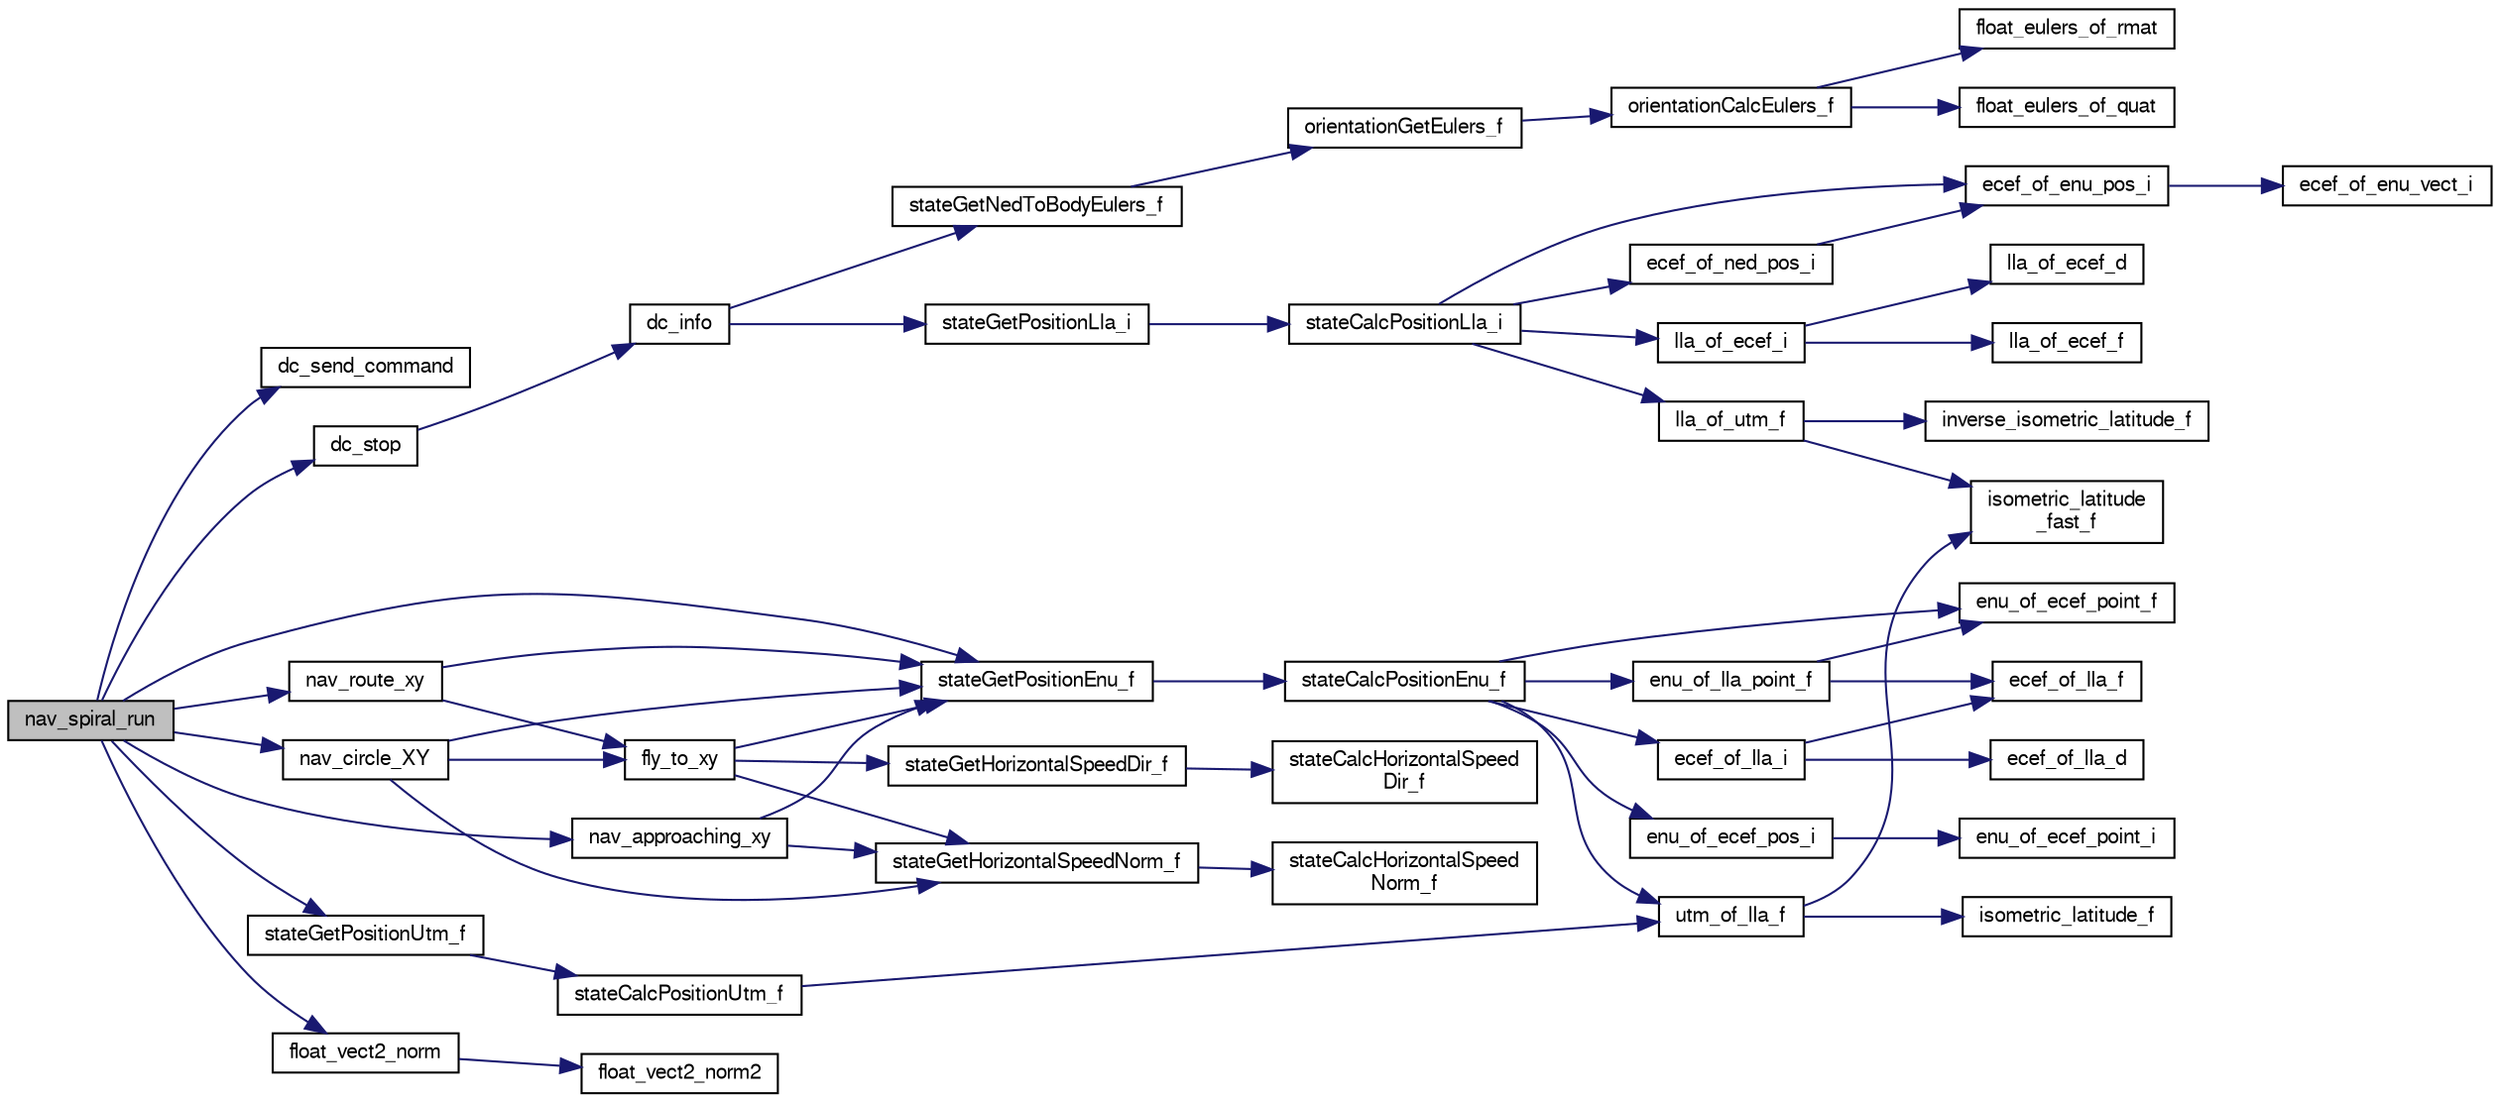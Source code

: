 digraph "nav_spiral_run"
{
  edge [fontname="FreeSans",fontsize="10",labelfontname="FreeSans",labelfontsize="10"];
  node [fontname="FreeSans",fontsize="10",shape=record];
  rankdir="LR";
  Node1 [label="nav_spiral_run",height=0.2,width=0.4,color="black", fillcolor="grey75", style="filled", fontcolor="black"];
  Node1 -> Node2 [color="midnightblue",fontsize="10",style="solid",fontname="FreeSans"];
  Node2 [label="dc_send_command",height=0.2,width=0.4,color="black", fillcolor="white", style="filled",URL="$atmega__i2c__cam__ctrl_8c.html#a833f16388be36136f5d7d173200d5e95",tooltip="Send Command To Camera. "];
  Node1 -> Node3 [color="midnightblue",fontsize="10",style="solid",fontname="FreeSans"];
  Node3 [label="dc_stop",height=0.2,width=0.4,color="black", fillcolor="white", style="filled",URL="$dc_8c.html#a47c625a53743f8ad41baaf54a6fcf144",tooltip="Stop dc control. "];
  Node3 -> Node4 [color="midnightblue",fontsize="10",style="solid",fontname="FreeSans"];
  Node4 [label="dc_info",height=0.2,width=0.4,color="black", fillcolor="white", style="filled",URL="$dc_8c.html#ab4b5d12f3c9829a0f0e538496ad5c547",tooltip="Send an info message. "];
  Node4 -> Node5 [color="midnightblue",fontsize="10",style="solid",fontname="FreeSans"];
  Node5 [label="stateGetNedToBodyEulers_f",height=0.2,width=0.4,color="black", fillcolor="white", style="filled",URL="$group__state__attitude.html#ga9a5e6bac6e7d78e1b33430e73344615b",tooltip="Get vehicle body attitude euler angles (float). "];
  Node5 -> Node6 [color="midnightblue",fontsize="10",style="solid",fontname="FreeSans"];
  Node6 [label="orientationGetEulers_f",height=0.2,width=0.4,color="black", fillcolor="white", style="filled",URL="$group__math__orientation__representation.html#gaaae3838d0b45682d48257d5dbfff3030",tooltip="Get vehicle body attitude euler angles (float). "];
  Node6 -> Node7 [color="midnightblue",fontsize="10",style="solid",fontname="FreeSans"];
  Node7 [label="orientationCalcEulers_f",height=0.2,width=0.4,color="black", fillcolor="white", style="filled",URL="$group__math__orientation__representation.html#ga8b8bf1c74adb971f399f0dd4f84d9388"];
  Node7 -> Node8 [color="midnightblue",fontsize="10",style="solid",fontname="FreeSans"];
  Node8 [label="float_eulers_of_rmat",height=0.2,width=0.4,color="black", fillcolor="white", style="filled",URL="$group__math__algebra__float.html#gac568e7074d2732d1237f80898c1dfb76"];
  Node7 -> Node9 [color="midnightblue",fontsize="10",style="solid",fontname="FreeSans"];
  Node9 [label="float_eulers_of_quat",height=0.2,width=0.4,color="black", fillcolor="white", style="filled",URL="$group__math__algebra__float.html#gacd48accfe6eaac320b0d651d894e1db8",tooltip="euler rotation &#39;ZYX&#39; "];
  Node4 -> Node10 [color="midnightblue",fontsize="10",style="solid",fontname="FreeSans"];
  Node10 [label="stateGetPositionLla_i",height=0.2,width=0.4,color="black", fillcolor="white", style="filled",URL="$group__state__position.html#ga99473409b740a26c0e2b9a5bd8e9defb",tooltip="Get position in LLA coordinates (int). "];
  Node10 -> Node11 [color="midnightblue",fontsize="10",style="solid",fontname="FreeSans"];
  Node11 [label="stateCalcPositionLla_i",height=0.2,width=0.4,color="black", fillcolor="white", style="filled",URL="$group__state__position.html#gad0fedf046f198eace06305e56fc7a0f8",tooltip="Calculate LLA (int) from any other available representation. "];
  Node11 -> Node12 [color="midnightblue",fontsize="10",style="solid",fontname="FreeSans"];
  Node12 [label="lla_of_ecef_i",height=0.2,width=0.4,color="black", fillcolor="white", style="filled",URL="$group__math__geodetic__int.html#gaea47a32071c2427f895fcb1df32c4e23",tooltip="Convert a ECEF to LLA. "];
  Node12 -> Node13 [color="midnightblue",fontsize="10",style="solid",fontname="FreeSans"];
  Node13 [label="lla_of_ecef_f",height=0.2,width=0.4,color="black", fillcolor="white", style="filled",URL="$pprz__geodetic__float_8c.html#adecd186d51b41b09f0cad928c0d2f68e"];
  Node12 -> Node14 [color="midnightblue",fontsize="10",style="solid",fontname="FreeSans"];
  Node14 [label="lla_of_ecef_d",height=0.2,width=0.4,color="black", fillcolor="white", style="filled",URL="$group__math__geodetic__double.html#ga9d3464ccabcd97db9fb4e1c7d25dfe16"];
  Node11 -> Node15 [color="midnightblue",fontsize="10",style="solid",fontname="FreeSans"];
  Node15 [label="lla_of_utm_f",height=0.2,width=0.4,color="black", fillcolor="white", style="filled",URL="$pprz__geodetic__float_8c.html#a30c2e47ec9a898079c04e8b08496b455"];
  Node15 -> Node16 [color="midnightblue",fontsize="10",style="solid",fontname="FreeSans"];
  Node16 [label="inverse_isometric_latitude_f",height=0.2,width=0.4,color="black", fillcolor="white", style="filled",URL="$pprz__geodetic__float_8c.html#a28b6e05c87f50f1e5290e36407095fb6"];
  Node15 -> Node17 [color="midnightblue",fontsize="10",style="solid",fontname="FreeSans"];
  Node17 [label="isometric_latitude\l_fast_f",height=0.2,width=0.4,color="black", fillcolor="white", style="filled",URL="$pprz__geodetic__float_8c.html#a21ea1b369f7d4abd984fb89c488dde24"];
  Node11 -> Node18 [color="midnightblue",fontsize="10",style="solid",fontname="FreeSans"];
  Node18 [label="ecef_of_ned_pos_i",height=0.2,width=0.4,color="black", fillcolor="white", style="filled",URL="$group__math__geodetic__int.html#gaf92579b72a2adb1aaac73fae89553fca",tooltip="Convert a local NED position to ECEF. "];
  Node18 -> Node19 [color="midnightblue",fontsize="10",style="solid",fontname="FreeSans"];
  Node19 [label="ecef_of_enu_pos_i",height=0.2,width=0.4,color="black", fillcolor="white", style="filled",URL="$group__math__geodetic__int.html#gaaeff7441301129ca712e828b9b4f474e",tooltip="Convert a local ENU position to ECEF. "];
  Node19 -> Node20 [color="midnightblue",fontsize="10",style="solid",fontname="FreeSans"];
  Node20 [label="ecef_of_enu_vect_i",height=0.2,width=0.4,color="black", fillcolor="white", style="filled",URL="$group__math__geodetic__int.html#gaabe6e63048c95afdffdd4a581dc5f2b8",tooltip="Rotate a vector from ENU to ECEF. "];
  Node11 -> Node19 [color="midnightblue",fontsize="10",style="solid",fontname="FreeSans"];
  Node1 -> Node21 [color="midnightblue",fontsize="10",style="solid",fontname="FreeSans"];
  Node21 [label="float_vect2_norm",height=0.2,width=0.4,color="black", fillcolor="white", style="filled",URL="$group__math__algebra__float.html#gaa582daa9c1806cc8bfe7638a54a198da"];
  Node21 -> Node22 [color="midnightblue",fontsize="10",style="solid",fontname="FreeSans"];
  Node22 [label="float_vect2_norm2",height=0.2,width=0.4,color="black", fillcolor="white", style="filled",URL="$group__math__algebra__float.html#ga1625b9e38f01ac161fa80555647c77d8"];
  Node1 -> Node23 [color="midnightblue",fontsize="10",style="solid",fontname="FreeSans"];
  Node23 [label="nav_approaching_xy",height=0.2,width=0.4,color="black", fillcolor="white", style="filled",URL="$nav_8c.html#a249451b8d1fe0b19866ea68e0d8b86df",tooltip="Decide if the UAV is approaching the current waypoint. "];
  Node23 -> Node24 [color="midnightblue",fontsize="10",style="solid",fontname="FreeSans"];
  Node24 [label="stateGetHorizontalSpeedNorm_f",height=0.2,width=0.4,color="black", fillcolor="white", style="filled",URL="$group__state__velocity.html#ga1396b84069296dc0353f25281a472c08",tooltip="Get norm of horizontal ground speed (float). "];
  Node24 -> Node25 [color="midnightblue",fontsize="10",style="solid",fontname="FreeSans"];
  Node25 [label="stateCalcHorizontalSpeed\lNorm_f",height=0.2,width=0.4,color="black", fillcolor="white", style="filled",URL="$group__state__velocity.html#ga990849172b82f2e3bc1ab9da2395c9c4"];
  Node23 -> Node26 [color="midnightblue",fontsize="10",style="solid",fontname="FreeSans"];
  Node26 [label="stateGetPositionEnu_f",height=0.2,width=0.4,color="black", fillcolor="white", style="filled",URL="$group__state__position.html#ga545d479db45e1a9711e59736b6d1309b",tooltip="Get position in local ENU coordinates (float). "];
  Node26 -> Node27 [color="midnightblue",fontsize="10",style="solid",fontname="FreeSans"];
  Node27 [label="stateCalcPositionEnu_f",height=0.2,width=0.4,color="black", fillcolor="white", style="filled",URL="$group__state__position.html#ga718066acd9581365ca5c2aacb29130fd"];
  Node27 -> Node28 [color="midnightblue",fontsize="10",style="solid",fontname="FreeSans"];
  Node28 [label="enu_of_ecef_point_f",height=0.2,width=0.4,color="black", fillcolor="white", style="filled",URL="$pprz__geodetic__float_8c.html#a2a82ebdce90a3e41d54f72c5e787fcd0"];
  Node27 -> Node29 [color="midnightblue",fontsize="10",style="solid",fontname="FreeSans"];
  Node29 [label="enu_of_ecef_pos_i",height=0.2,width=0.4,color="black", fillcolor="white", style="filled",URL="$group__math__geodetic__int.html#ga710a45725431766f0a003ba93cb58a11",tooltip="Convert a ECEF position to local ENU. "];
  Node29 -> Node30 [color="midnightblue",fontsize="10",style="solid",fontname="FreeSans"];
  Node30 [label="enu_of_ecef_point_i",height=0.2,width=0.4,color="black", fillcolor="white", style="filled",URL="$group__math__geodetic__int.html#ga85bcbfc73a43b120465422ec55647573",tooltip="Convert a point from ECEF to local ENU. "];
  Node27 -> Node31 [color="midnightblue",fontsize="10",style="solid",fontname="FreeSans"];
  Node31 [label="enu_of_lla_point_f",height=0.2,width=0.4,color="black", fillcolor="white", style="filled",URL="$pprz__geodetic__float_8c.html#ab8d5cb7292ea74802e7a94e265c0703a"];
  Node31 -> Node32 [color="midnightblue",fontsize="10",style="solid",fontname="FreeSans"];
  Node32 [label="ecef_of_lla_f",height=0.2,width=0.4,color="black", fillcolor="white", style="filled",URL="$pprz__geodetic__float_8c.html#a65bc5ba8b61d014ca659035759cc001c"];
  Node31 -> Node28 [color="midnightblue",fontsize="10",style="solid",fontname="FreeSans"];
  Node27 -> Node33 [color="midnightblue",fontsize="10",style="solid",fontname="FreeSans"];
  Node33 [label="ecef_of_lla_i",height=0.2,width=0.4,color="black", fillcolor="white", style="filled",URL="$group__math__geodetic__int.html#ga386f7bf340618bf1454ca2a3b5086100",tooltip="Convert a LLA to ECEF. "];
  Node33 -> Node32 [color="midnightblue",fontsize="10",style="solid",fontname="FreeSans"];
  Node33 -> Node34 [color="midnightblue",fontsize="10",style="solid",fontname="FreeSans"];
  Node34 [label="ecef_of_lla_d",height=0.2,width=0.4,color="black", fillcolor="white", style="filled",URL="$group__math__geodetic__double.html#gae6608c48696daebf3382f08e655028d9"];
  Node27 -> Node35 [color="midnightblue",fontsize="10",style="solid",fontname="FreeSans"];
  Node35 [label="utm_of_lla_f",height=0.2,width=0.4,color="black", fillcolor="white", style="filled",URL="$pprz__geodetic__float_8c.html#af99d4775df518f30b741b49c26eceedd"];
  Node35 -> Node36 [color="midnightblue",fontsize="10",style="solid",fontname="FreeSans"];
  Node36 [label="isometric_latitude_f",height=0.2,width=0.4,color="black", fillcolor="white", style="filled",URL="$pprz__geodetic__float_8c.html#a25c5bd31de0ea0d0caf14a0d217ad3ea"];
  Node35 -> Node17 [color="midnightblue",fontsize="10",style="solid",fontname="FreeSans"];
  Node1 -> Node37 [color="midnightblue",fontsize="10",style="solid",fontname="FreeSans"];
  Node37 [label="nav_circle_XY",height=0.2,width=0.4,color="black", fillcolor="white", style="filled",URL="$nav_8c.html#ad1b9d2e8da4a32477ca8bedc0bca86fe",tooltip="Navigates around (x, y). "];
  Node37 -> Node38 [color="midnightblue",fontsize="10",style="solid",fontname="FreeSans"];
  Node38 [label="fly_to_xy",height=0.2,width=0.4,color="black", fillcolor="white", style="filled",URL="$nav_8c.html#ae9d11d2e378b23ecbee86419cbf341f0",tooltip="Computes desired_x, desired_y and desired_course. "];
  Node38 -> Node39 [color="midnightblue",fontsize="10",style="solid",fontname="FreeSans"];
  Node39 [label="stateGetHorizontalSpeedDir_f",height=0.2,width=0.4,color="black", fillcolor="white", style="filled",URL="$group__state__velocity.html#ga6f8b83126a235daea584aa9ce97f7fac",tooltip="Get dir of horizontal ground speed (float). "];
  Node39 -> Node40 [color="midnightblue",fontsize="10",style="solid",fontname="FreeSans"];
  Node40 [label="stateCalcHorizontalSpeed\lDir_f",height=0.2,width=0.4,color="black", fillcolor="white", style="filled",URL="$group__state__velocity.html#gad9b7b6ea39d5a4ee3e824f97204c4bb5"];
  Node38 -> Node24 [color="midnightblue",fontsize="10",style="solid",fontname="FreeSans"];
  Node38 -> Node26 [color="midnightblue",fontsize="10",style="solid",fontname="FreeSans"];
  Node37 -> Node24 [color="midnightblue",fontsize="10",style="solid",fontname="FreeSans"];
  Node37 -> Node26 [color="midnightblue",fontsize="10",style="solid",fontname="FreeSans"];
  Node1 -> Node41 [color="midnightblue",fontsize="10",style="solid",fontname="FreeSans"];
  Node41 [label="nav_route_xy",height=0.2,width=0.4,color="black", fillcolor="white", style="filled",URL="$nav_8c.html#ab4247c9f3dc0417690e1404add032cbe",tooltip="Computes the carrot position along the desired segment. "];
  Node41 -> Node38 [color="midnightblue",fontsize="10",style="solid",fontname="FreeSans"];
  Node41 -> Node26 [color="midnightblue",fontsize="10",style="solid",fontname="FreeSans"];
  Node1 -> Node26 [color="midnightblue",fontsize="10",style="solid",fontname="FreeSans"];
  Node1 -> Node42 [color="midnightblue",fontsize="10",style="solid",fontname="FreeSans"];
  Node42 [label="stateGetPositionUtm_f",height=0.2,width=0.4,color="black", fillcolor="white", style="filled",URL="$group__state__position.html#ga7488f3b1e3afa9515541c0130278bdac",tooltip="Get position in UTM coordinates (float). "];
  Node42 -> Node43 [color="midnightblue",fontsize="10",style="solid",fontname="FreeSans"];
  Node43 [label="stateCalcPositionUtm_f",height=0.2,width=0.4,color="black", fillcolor="white", style="filled",URL="$group__state__position.html#ga6893f5e3d84e0464d2bc6fc86a08f16d"];
  Node43 -> Node35 [color="midnightblue",fontsize="10",style="solid",fontname="FreeSans"];
}
